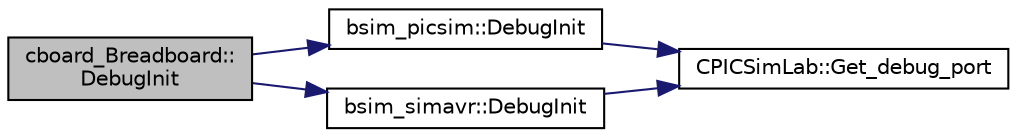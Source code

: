 digraph "cboard_Breadboard::DebugInit"
{
 // LATEX_PDF_SIZE
  edge [fontname="Helvetica",fontsize="10",labelfontname="Helvetica",labelfontsize="10"];
  node [fontname="Helvetica",fontsize="10",shape=record];
  rankdir="LR";
  Node1 [label="cboard_Breadboard::\lDebugInit",height=0.2,width=0.4,color="black", fillcolor="grey75", style="filled", fontcolor="black",tooltip="Start debug support."];
  Node1 -> Node2 [color="midnightblue",fontsize="10",style="solid",fontname="Helvetica"];
  Node2 [label="bsim_picsim::DebugInit",height=0.2,width=0.4,color="black", fillcolor="white", style="filled",URL="$classbsim__picsim.html#a96ab5a0b9015115f1abc846cb6339868",tooltip="Start debug support."];
  Node2 -> Node3 [color="midnightblue",fontsize="10",style="solid",fontname="Helvetica"];
  Node3 [label="CPICSimLab::Get_debug_port",height=0.2,width=0.4,color="black", fillcolor="white", style="filled",URL="$class_c_p_i_c_sim_lab.html#ab0d40a9cdce965eb1f79c6cf80cce007",tooltip="Return the selected debugger port."];
  Node1 -> Node4 [color="midnightblue",fontsize="10",style="solid",fontname="Helvetica"];
  Node4 [label="bsim_simavr::DebugInit",height=0.2,width=0.4,color="black", fillcolor="white", style="filled",URL="$classbsim__simavr.html#a0c3fc99291158602da47a3751ef00aa2",tooltip="Start debug support."];
  Node4 -> Node3 [color="midnightblue",fontsize="10",style="solid",fontname="Helvetica"];
}
